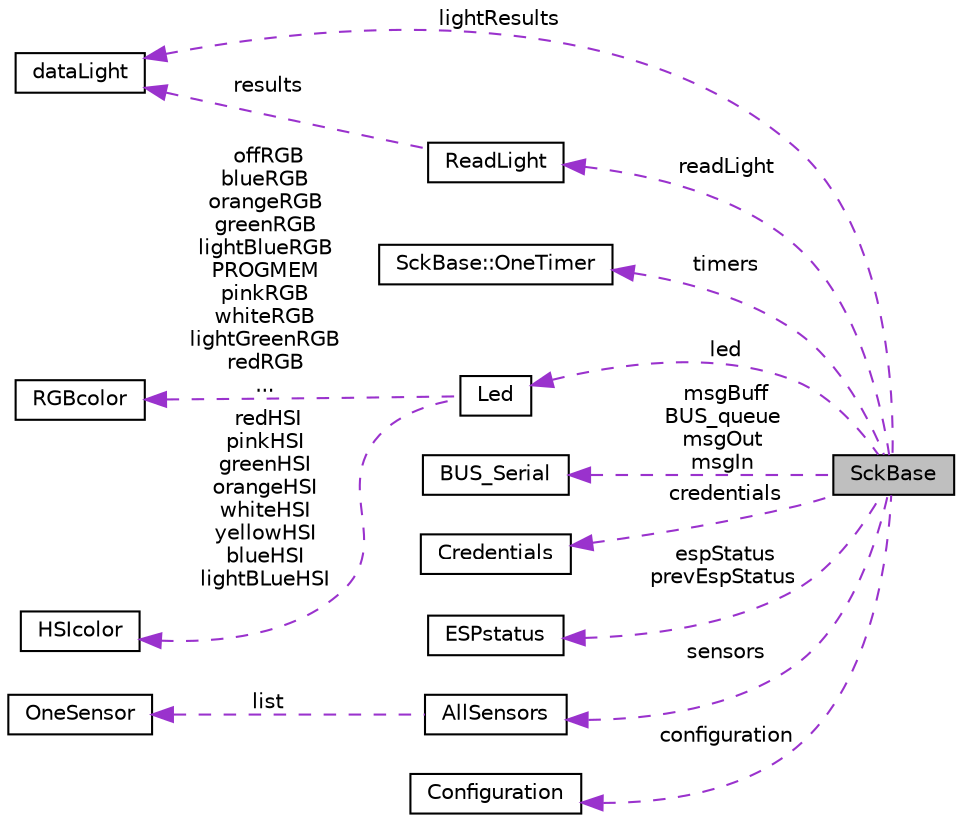 digraph "SckBase"
{
  edge [fontname="Helvetica",fontsize="10",labelfontname="Helvetica",labelfontsize="10"];
  node [fontname="Helvetica",fontsize="10",shape=record];
  rankdir="LR";
  Node1 [label="SckBase",height=0.2,width=0.4,color="black", fillcolor="grey75", style="filled", fontcolor="black"];
  Node2 -> Node1 [dir="back",color="darkorchid3",fontsize="10",style="dashed",label=" lightResults" ,fontname="Helvetica"];
  Node2 [label="dataLight",height=0.2,width=0.4,color="black", fillcolor="white", style="filled",URL="$structdata_light.html"];
  Node3 -> Node1 [dir="back",color="darkorchid3",fontsize="10",style="dashed",label=" timers" ,fontname="Helvetica"];
  Node3 [label="SckBase::OneTimer",height=0.2,width=0.4,color="black", fillcolor="white", style="filled",URL="$struct_sck_base_1_1_one_timer.html"];
  Node4 -> Node1 [dir="back",color="darkorchid3",fontsize="10",style="dashed",label=" led" ,fontname="Helvetica"];
  Node4 [label="Led",height=0.2,width=0.4,color="black", fillcolor="white", style="filled",URL="$class_led.html"];
  Node5 -> Node4 [dir="back",color="darkorchid3",fontsize="10",style="dashed",label=" offRGB\nblueRGB\norangeRGB\ngreenRGB\nlightBlueRGB\nPROGMEM\npinkRGB\nwhiteRGB\nlightGreenRGB\nredRGB\n..." ,fontname="Helvetica"];
  Node5 [label="RGBcolor",height=0.2,width=0.4,color="black", fillcolor="white", style="filled",URL="$struct_r_g_bcolor.html"];
  Node6 -> Node4 [dir="back",color="darkorchid3",fontsize="10",style="dashed",label=" redHSI\npinkHSI\ngreenHSI\norangeHSI\nwhiteHSI\nyellowHSI\nblueHSI\nlightBLueHSI" ,fontname="Helvetica"];
  Node6 [label="HSIcolor",height=0.2,width=0.4,color="black", fillcolor="white", style="filled",URL="$struct_h_s_icolor.html"];
  Node7 -> Node1 [dir="back",color="darkorchid3",fontsize="10",style="dashed",label=" msgBuff\nBUS_queue\nmsgOut\nmsgIn" ,fontname="Helvetica"];
  Node7 [label="BUS_Serial",height=0.2,width=0.4,color="black", fillcolor="white", style="filled",URL="$struct_b_u_s___serial.html"];
  Node8 -> Node1 [dir="back",color="darkorchid3",fontsize="10",style="dashed",label=" credentials" ,fontname="Helvetica"];
  Node8 [label="Credentials",height=0.2,width=0.4,color="black", fillcolor="white", style="filled",URL="$struct_credentials.html"];
  Node9 -> Node1 [dir="back",color="darkorchid3",fontsize="10",style="dashed",label=" readLight" ,fontname="Helvetica"];
  Node9 [label="ReadLight",height=0.2,width=0.4,color="black", fillcolor="white", style="filled",URL="$class_read_light.html"];
  Node2 -> Node9 [dir="back",color="darkorchid3",fontsize="10",style="dashed",label=" results" ,fontname="Helvetica"];
  Node10 -> Node1 [dir="back",color="darkorchid3",fontsize="10",style="dashed",label=" espStatus\nprevEspStatus" ,fontname="Helvetica"];
  Node10 [label="ESPstatus",height=0.2,width=0.4,color="black", fillcolor="white", style="filled",URL="$struct_e_s_pstatus.html"];
  Node11 -> Node1 [dir="back",color="darkorchid3",fontsize="10",style="dashed",label=" sensors" ,fontname="Helvetica"];
  Node11 [label="AllSensors",height=0.2,width=0.4,color="black", fillcolor="white", style="filled",URL="$class_all_sensors.html"];
  Node12 -> Node11 [dir="back",color="darkorchid3",fontsize="10",style="dashed",label=" list" ,fontname="Helvetica"];
  Node12 [label="OneSensor",height=0.2,width=0.4,color="black", fillcolor="white", style="filled",URL="$class_one_sensor.html"];
  Node13 -> Node1 [dir="back",color="darkorchid3",fontsize="10",style="dashed",label=" configuration" ,fontname="Helvetica"];
  Node13 [label="Configuration",height=0.2,width=0.4,color="black", fillcolor="white", style="filled",URL="$struct_configuration.html"];
}
